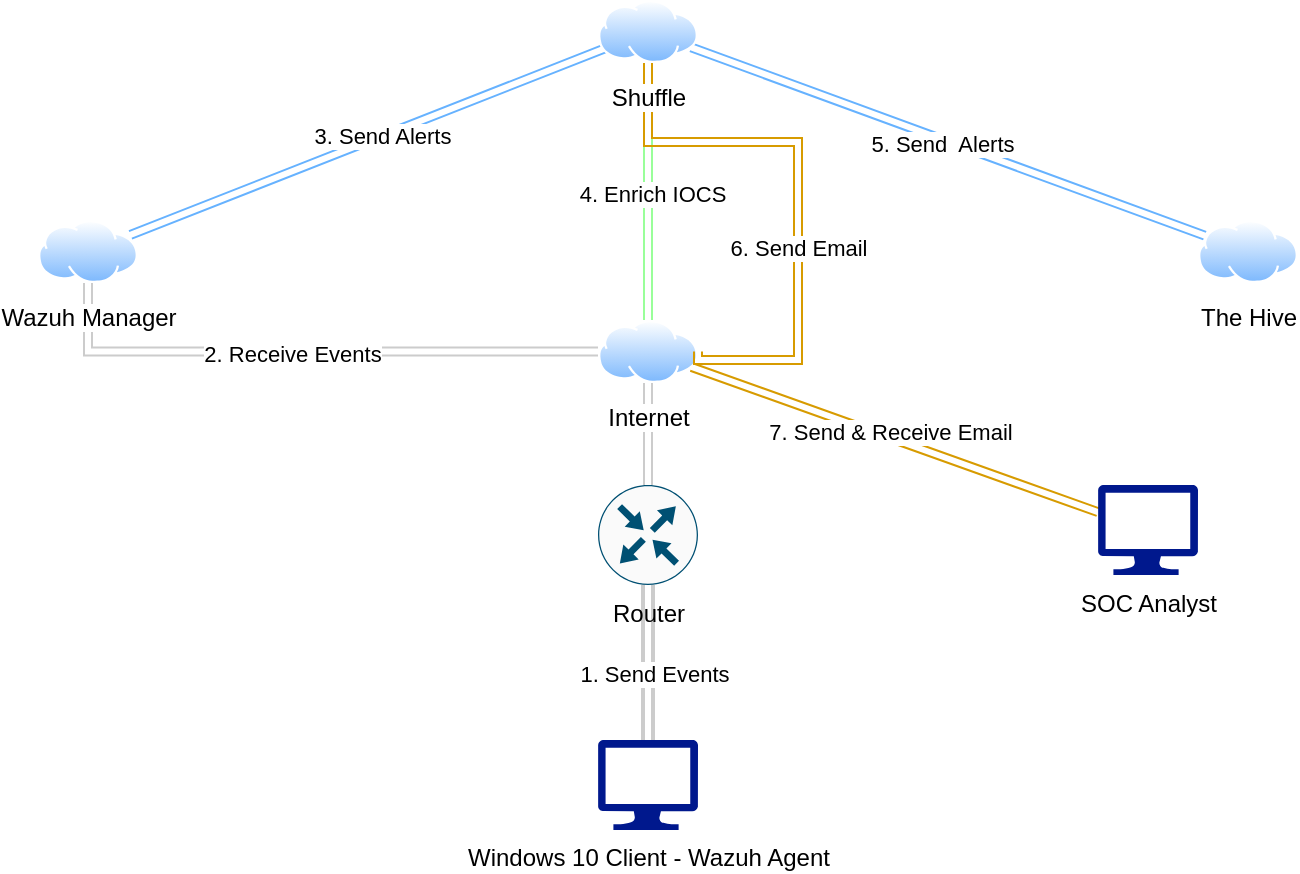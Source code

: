 <mxfile version="22.1.16" type="github">
  <diagram name="Page-1" id="f1EYfmkK5Ne4-Kmcx3e7">
    <mxGraphModel dx="961" dy="577" grid="1" gridSize="10" guides="1" tooltips="1" connect="1" arrows="1" fold="1" page="1" pageScale="1" pageWidth="850" pageHeight="1100" math="0" shadow="0">
      <root>
        <mxCell id="0" />
        <mxCell id="1" parent="0" />
        <mxCell id="9eXr1HiQtAa5NCH5Nym5-9" style="edgeStyle=orthogonalEdgeStyle;rounded=0;orthogonalLoop=1;jettySize=auto;html=1;strokeWidth=2;strokeColor=#CCCCCC;startArrow=classic;startFill=1;shape=link;" edge="1" parent="1" source="9eXr1HiQtAa5NCH5Nym5-1" target="9eXr1HiQtAa5NCH5Nym5-2">
          <mxGeometry relative="1" as="geometry" />
        </mxCell>
        <mxCell id="9eXr1HiQtAa5NCH5Nym5-10" value="1. Send Events" style="edgeLabel;html=1;align=center;verticalAlign=middle;resizable=0;points=[];" vertex="1" connectable="0" parent="9eXr1HiQtAa5NCH5Nym5-9">
          <mxGeometry x="-0.143" y="-3" relative="1" as="geometry">
            <mxPoint as="offset" />
          </mxGeometry>
        </mxCell>
        <mxCell id="9eXr1HiQtAa5NCH5Nym5-1" value="Windows 10 Client - Wazuh Agent" style="sketch=0;aspect=fixed;pointerEvents=1;shadow=0;dashed=0;html=1;strokeColor=none;labelPosition=center;verticalLabelPosition=bottom;verticalAlign=top;align=center;fillColor=#00188D;shape=mxgraph.azure.computer" vertex="1" parent="1">
          <mxGeometry x="420" y="470" width="50" height="45" as="geometry" />
        </mxCell>
        <mxCell id="9eXr1HiQtAa5NCH5Nym5-11" value="" style="edgeStyle=orthogonalEdgeStyle;rounded=0;orthogonalLoop=1;jettySize=auto;html=1;shape=link;strokeColor=#CCCCCC;" edge="1" parent="1" source="9eXr1HiQtAa5NCH5Nym5-2" target="9eXr1HiQtAa5NCH5Nym5-3">
          <mxGeometry relative="1" as="geometry" />
        </mxCell>
        <mxCell id="9eXr1HiQtAa5NCH5Nym5-2" value="Router" style="sketch=0;points=[[0.5,0,0],[1,0.5,0],[0.5,1,0],[0,0.5,0],[0.145,0.145,0],[0.856,0.145,0],[0.855,0.856,0],[0.145,0.855,0]];verticalLabelPosition=bottom;html=1;verticalAlign=top;aspect=fixed;align=center;pointerEvents=1;shape=mxgraph.cisco19.rect;prIcon=router;fillColor=#FAFAFA;strokeColor=#005073;gradientColor=none;" vertex="1" parent="1">
          <mxGeometry x="420" y="342.5" width="50" height="50" as="geometry" />
        </mxCell>
        <mxCell id="9eXr1HiQtAa5NCH5Nym5-12" style="edgeStyle=orthogonalEdgeStyle;rounded=0;orthogonalLoop=1;jettySize=auto;html=1;shape=link;strokeColor=#CCCCCC;" edge="1" parent="1" source="9eXr1HiQtAa5NCH5Nym5-3" target="9eXr1HiQtAa5NCH5Nym5-5">
          <mxGeometry relative="1" as="geometry" />
        </mxCell>
        <mxCell id="9eXr1HiQtAa5NCH5Nym5-13" value="2. Receive Events" style="edgeLabel;html=1;align=center;verticalAlign=middle;resizable=0;points=[];" vertex="1" connectable="0" parent="9eXr1HiQtAa5NCH5Nym5-12">
          <mxGeometry x="0.062" y="1" relative="1" as="geometry">
            <mxPoint as="offset" />
          </mxGeometry>
        </mxCell>
        <mxCell id="9eXr1HiQtAa5NCH5Nym5-27" style="rounded=0;orthogonalLoop=1;jettySize=auto;html=1;shape=link;fillColor=#ffe6cc;strokeColor=#d79b00;" edge="1" parent="1" source="9eXr1HiQtAa5NCH5Nym5-3" target="9eXr1HiQtAa5NCH5Nym5-8">
          <mxGeometry relative="1" as="geometry" />
        </mxCell>
        <mxCell id="9eXr1HiQtAa5NCH5Nym5-28" value="7. Send &amp;amp; Receive Email" style="edgeLabel;html=1;align=center;verticalAlign=middle;resizable=0;points=[];" vertex="1" connectable="0" parent="9eXr1HiQtAa5NCH5Nym5-27">
          <mxGeometry x="-0.041" y="3" relative="1" as="geometry">
            <mxPoint as="offset" />
          </mxGeometry>
        </mxCell>
        <mxCell id="9eXr1HiQtAa5NCH5Nym5-3" value="Internet" style="image;aspect=fixed;perimeter=ellipsePerimeter;html=1;align=center;shadow=0;dashed=0;spacingTop=3;image=img/lib/active_directory/internet_cloud.svg;" vertex="1" parent="1">
          <mxGeometry x="420" y="260" width="50" height="31.5" as="geometry" />
        </mxCell>
        <mxCell id="9eXr1HiQtAa5NCH5Nym5-4" value="The Hive" style="image;aspect=fixed;perimeter=ellipsePerimeter;html=1;align=center;shadow=0;dashed=0;spacingTop=3;image=img/lib/active_directory/internet_cloud.svg;" vertex="1" parent="1">
          <mxGeometry x="720" y="210" width="50" height="31.5" as="geometry" />
        </mxCell>
        <mxCell id="9eXr1HiQtAa5NCH5Nym5-14" style="rounded=0;orthogonalLoop=1;jettySize=auto;html=1;shape=link;strokeColor=#66B2FF;" edge="1" parent="1" source="9eXr1HiQtAa5NCH5Nym5-5" target="9eXr1HiQtAa5NCH5Nym5-6">
          <mxGeometry relative="1" as="geometry" />
        </mxCell>
        <mxCell id="9eXr1HiQtAa5NCH5Nym5-15" value="3. Send Alerts" style="edgeLabel;html=1;align=center;verticalAlign=middle;resizable=0;points=[];" vertex="1" connectable="0" parent="9eXr1HiQtAa5NCH5Nym5-14">
          <mxGeometry x="0.053" relative="1" as="geometry">
            <mxPoint as="offset" />
          </mxGeometry>
        </mxCell>
        <mxCell id="9eXr1HiQtAa5NCH5Nym5-5" value="Wazuh Manager" style="image;aspect=fixed;perimeter=ellipsePerimeter;html=1;align=center;shadow=0;dashed=0;spacingTop=3;image=img/lib/active_directory/internet_cloud.svg;" vertex="1" parent="1">
          <mxGeometry x="140" y="210" width="50" height="31.5" as="geometry" />
        </mxCell>
        <mxCell id="9eXr1HiQtAa5NCH5Nym5-18" style="edgeStyle=orthogonalEdgeStyle;rounded=0;orthogonalLoop=1;jettySize=auto;html=1;shape=link;strokeColor=#99FF99;" edge="1" parent="1" source="9eXr1HiQtAa5NCH5Nym5-6" target="9eXr1HiQtAa5NCH5Nym5-3">
          <mxGeometry relative="1" as="geometry" />
        </mxCell>
        <mxCell id="9eXr1HiQtAa5NCH5Nym5-19" value="4. Enrich IOCS" style="edgeLabel;html=1;align=center;verticalAlign=middle;resizable=0;points=[];" vertex="1" connectable="0" parent="9eXr1HiQtAa5NCH5Nym5-18">
          <mxGeometry x="0.013" y="2" relative="1" as="geometry">
            <mxPoint as="offset" />
          </mxGeometry>
        </mxCell>
        <mxCell id="9eXr1HiQtAa5NCH5Nym5-20" style="rounded=0;orthogonalLoop=1;jettySize=auto;html=1;shape=link;strokeColor=#66B2FF;" edge="1" parent="1" source="9eXr1HiQtAa5NCH5Nym5-6" target="9eXr1HiQtAa5NCH5Nym5-4">
          <mxGeometry relative="1" as="geometry" />
        </mxCell>
        <mxCell id="9eXr1HiQtAa5NCH5Nym5-21" value="5. Send&amp;nbsp; Alerts" style="edgeLabel;html=1;align=center;verticalAlign=middle;resizable=0;points=[];" vertex="1" connectable="0" parent="9eXr1HiQtAa5NCH5Nym5-20">
          <mxGeometry x="-0.022" y="-2" relative="1" as="geometry">
            <mxPoint as="offset" />
          </mxGeometry>
        </mxCell>
        <mxCell id="9eXr1HiQtAa5NCH5Nym5-23" style="rounded=0;orthogonalLoop=1;jettySize=auto;html=1;entryX=1;entryY=0.5;entryDx=0;entryDy=0;shape=link;fillColor=#ffe6cc;strokeColor=#d79b00;edgeStyle=orthogonalEdgeStyle;" edge="1" parent="1" source="9eXr1HiQtAa5NCH5Nym5-6" target="9eXr1HiQtAa5NCH5Nym5-3">
          <mxGeometry relative="1" as="geometry">
            <Array as="points">
              <mxPoint x="445" y="171" />
              <mxPoint x="520" y="171" />
              <mxPoint x="520" y="280" />
              <mxPoint x="470" y="280" />
            </Array>
          </mxGeometry>
        </mxCell>
        <mxCell id="9eXr1HiQtAa5NCH5Nym5-26" value="6. Send Email" style="edgeLabel;html=1;align=center;verticalAlign=middle;resizable=0;points=[];" vertex="1" connectable="0" parent="9eXr1HiQtAa5NCH5Nym5-23">
          <mxGeometry x="0.204" relative="1" as="geometry">
            <mxPoint as="offset" />
          </mxGeometry>
        </mxCell>
        <mxCell id="9eXr1HiQtAa5NCH5Nym5-6" value="Shuffle" style="image;aspect=fixed;perimeter=ellipsePerimeter;html=1;align=center;shadow=0;dashed=0;spacingTop=3;image=img/lib/active_directory/internet_cloud.svg;" vertex="1" parent="1">
          <mxGeometry x="420" y="100" width="50" height="31.5" as="geometry" />
        </mxCell>
        <mxCell id="9eXr1HiQtAa5NCH5Nym5-8" value="SOC Analyst" style="sketch=0;aspect=fixed;pointerEvents=1;shadow=0;dashed=0;html=1;strokeColor=none;labelPosition=center;verticalLabelPosition=bottom;verticalAlign=top;align=center;fillColor=#00188D;shape=mxgraph.azure.computer" vertex="1" parent="1">
          <mxGeometry x="670" y="342.5" width="50" height="45" as="geometry" />
        </mxCell>
      </root>
    </mxGraphModel>
  </diagram>
</mxfile>
